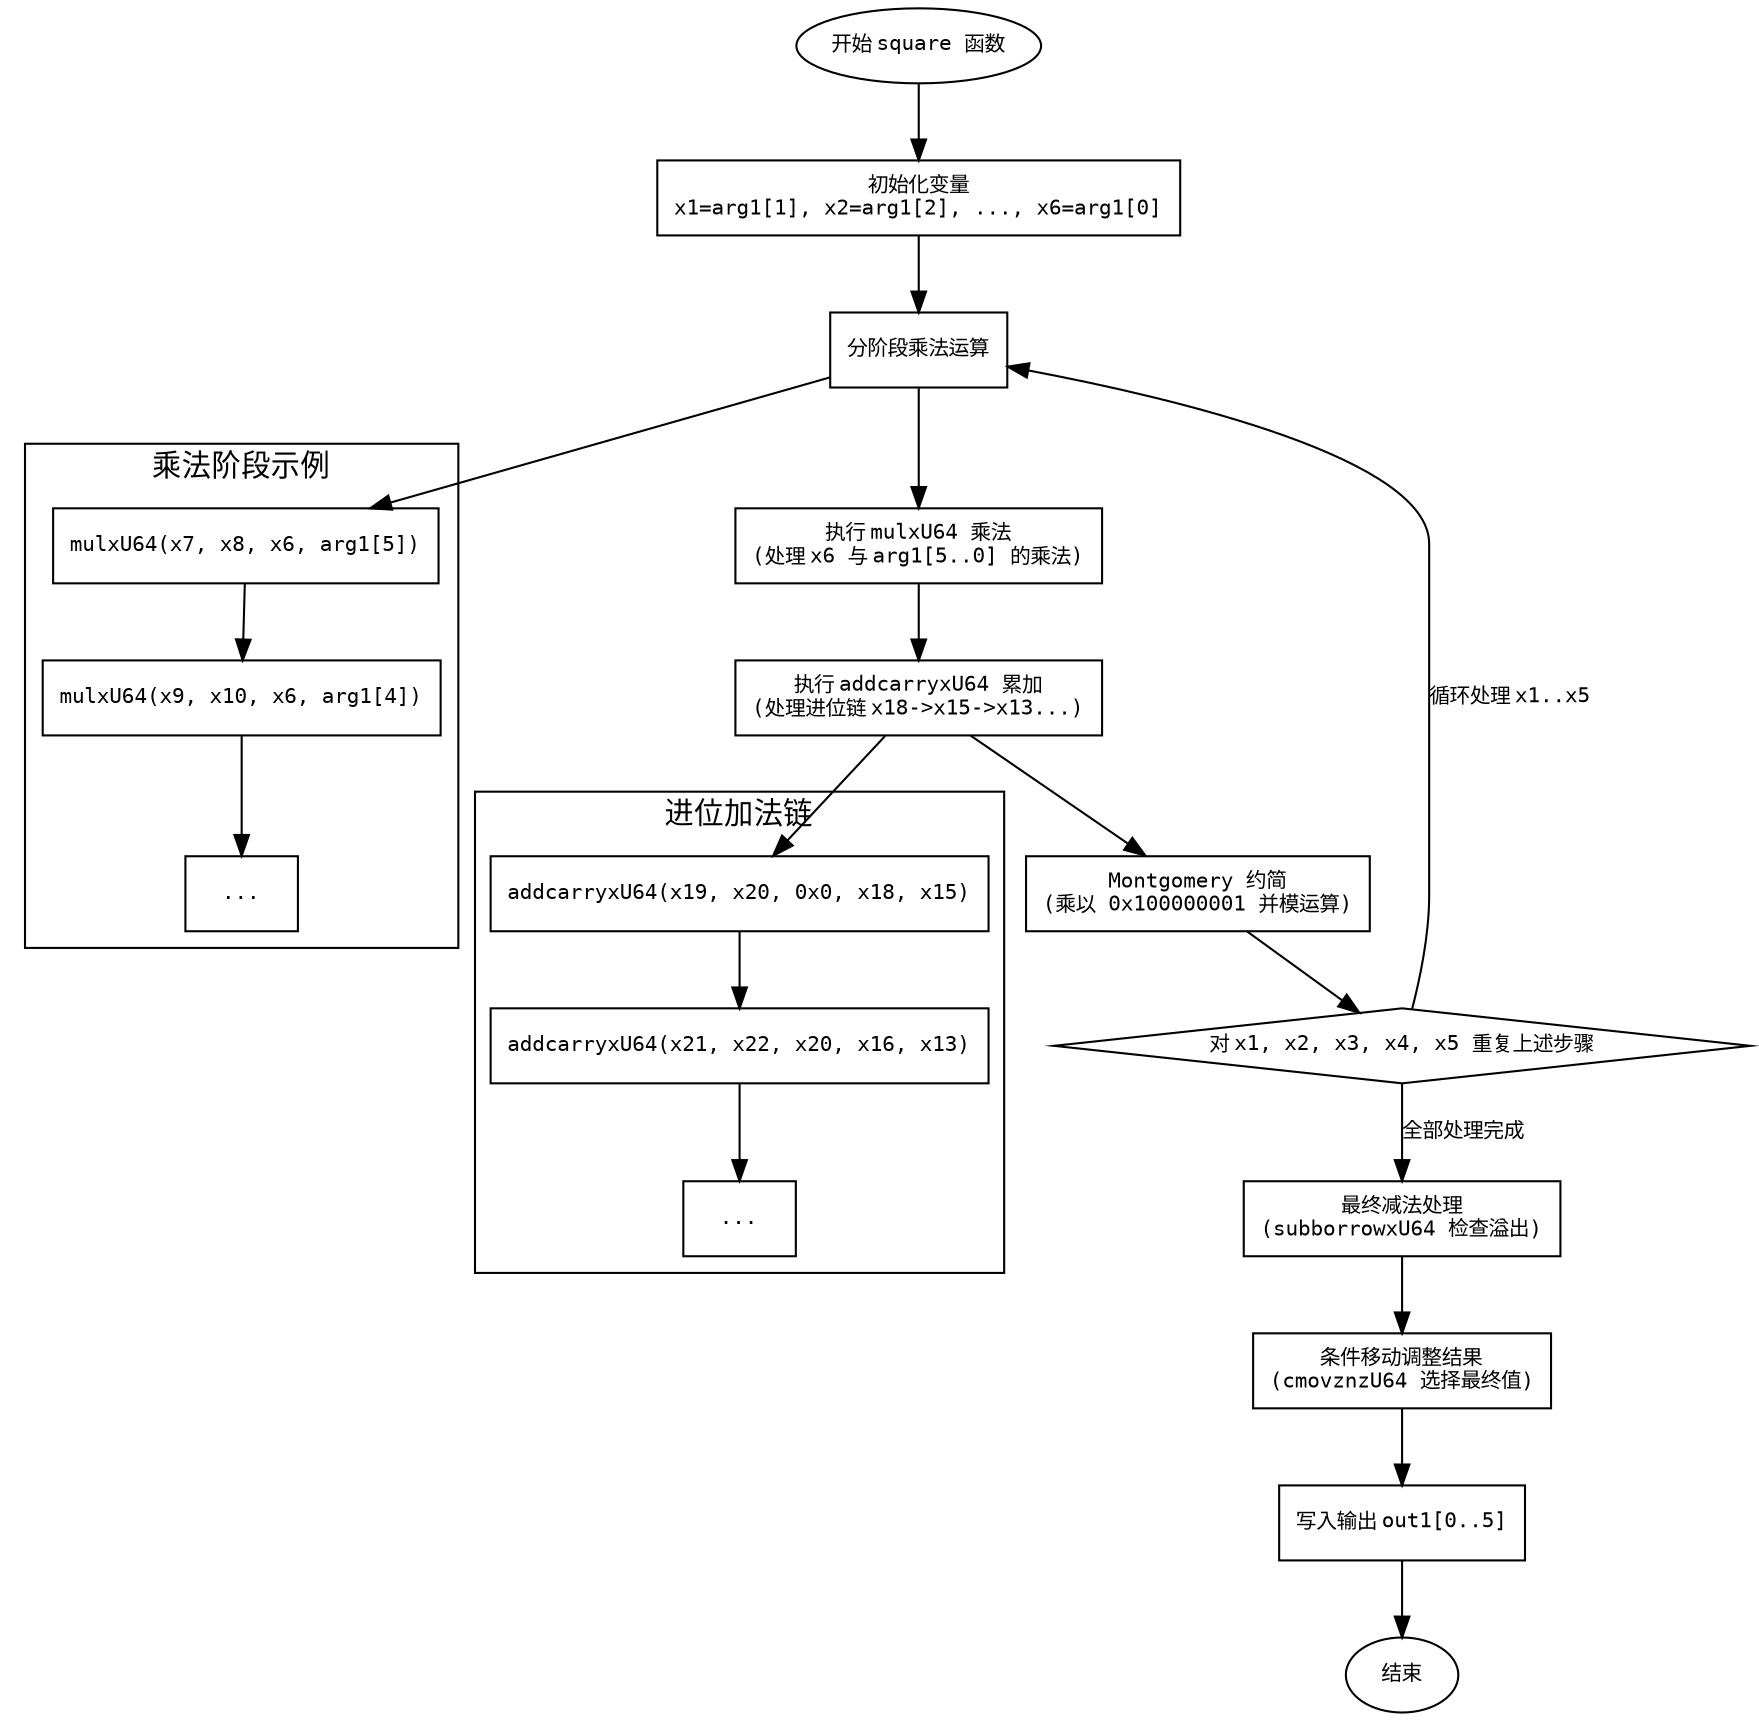 
digraph {
    node [shape=rectangle, fontname="Courier", fontsize=10];
    edge [fontname="Courier", fontsize=10];

    start [label="开始 square 函数", shape=ellipse];
    init_vars [label="初始化变量\nx1=arg1[1], x2=arg1[2], ..., x6=arg1[0]"];
    multiply_phases [label="分阶段乘法运算", shape=box];
    mulx_steps [label="执行 mulxU64 乘法\n(处理 x6 与 arg1[5..0] 的乘法)", shape=box];
    addcarry_steps [label="执行 addcarryxU64 累加\n(处理进位链 x18->x15->x13...)", shape=box];
    montgomery_reduction [label="Montgomery 约简\n(乘以 0x100000001 并模运算)", shape=box];
    repeat_for_xi [label="对 x1, x2, x3, x4, x5 重复上述步骤", shape=diamond];
    final_subtraction [label="最终减法处理\n(subborrowxU64 检查溢出)", shape=box];
    cmovznz_adjust [label="条件移动调整结果\n(cmovznzU64 选择最终值)", shape=box];
    output_result [label="写入输出 out1[0..5]", shape=box];
    end [label="结束", shape=ellipse];

    start -> init_vars;
    init_vars -> multiply_phases;
    multiply_phases -> mulx_steps;
    mulx_steps -> addcarry_steps;
    addcarry_steps -> montgomery_reduction;
    montgomery_reduction -> repeat_for_xi;

    repeat_for_xi -> multiply_phases [label="循环处理 x1..x5"];
    repeat_for_xi -> final_subtraction [label="全部处理完成"];

    final_subtraction -> cmovznz_adjust;
    cmovznz_adjust -> output_result;
    output_result -> end;

    // 详细步骤子图（示例）
    subgraph cluster_multiply {
        label="乘法阶段示例";
        mul_step1 [label="mulxU64(x7, x8, x6, arg1[5])"];
        mul_step2 [label="mulxU64(x9, x10, x6, arg1[4])"];
        mul_step3 [label="..."];
        mul_step1 -> mul_step2 -> mul_step3;
    }

    // 进位链子图
    subgraph cluster_addcarry {
        label="进位加法链";
        add1 [label="addcarryxU64(x19, x20, 0x0, x18, x15)"];
        add2 [label="addcarryxU64(x21, x22, x20, x16, x13)"];
        add3 [label="..."];
        add1 -> add2 -> add3;
    }

    // 连接子图到主流程
    multiply_phases -> mul_step1;
    addcarry_steps -> add1;
}
